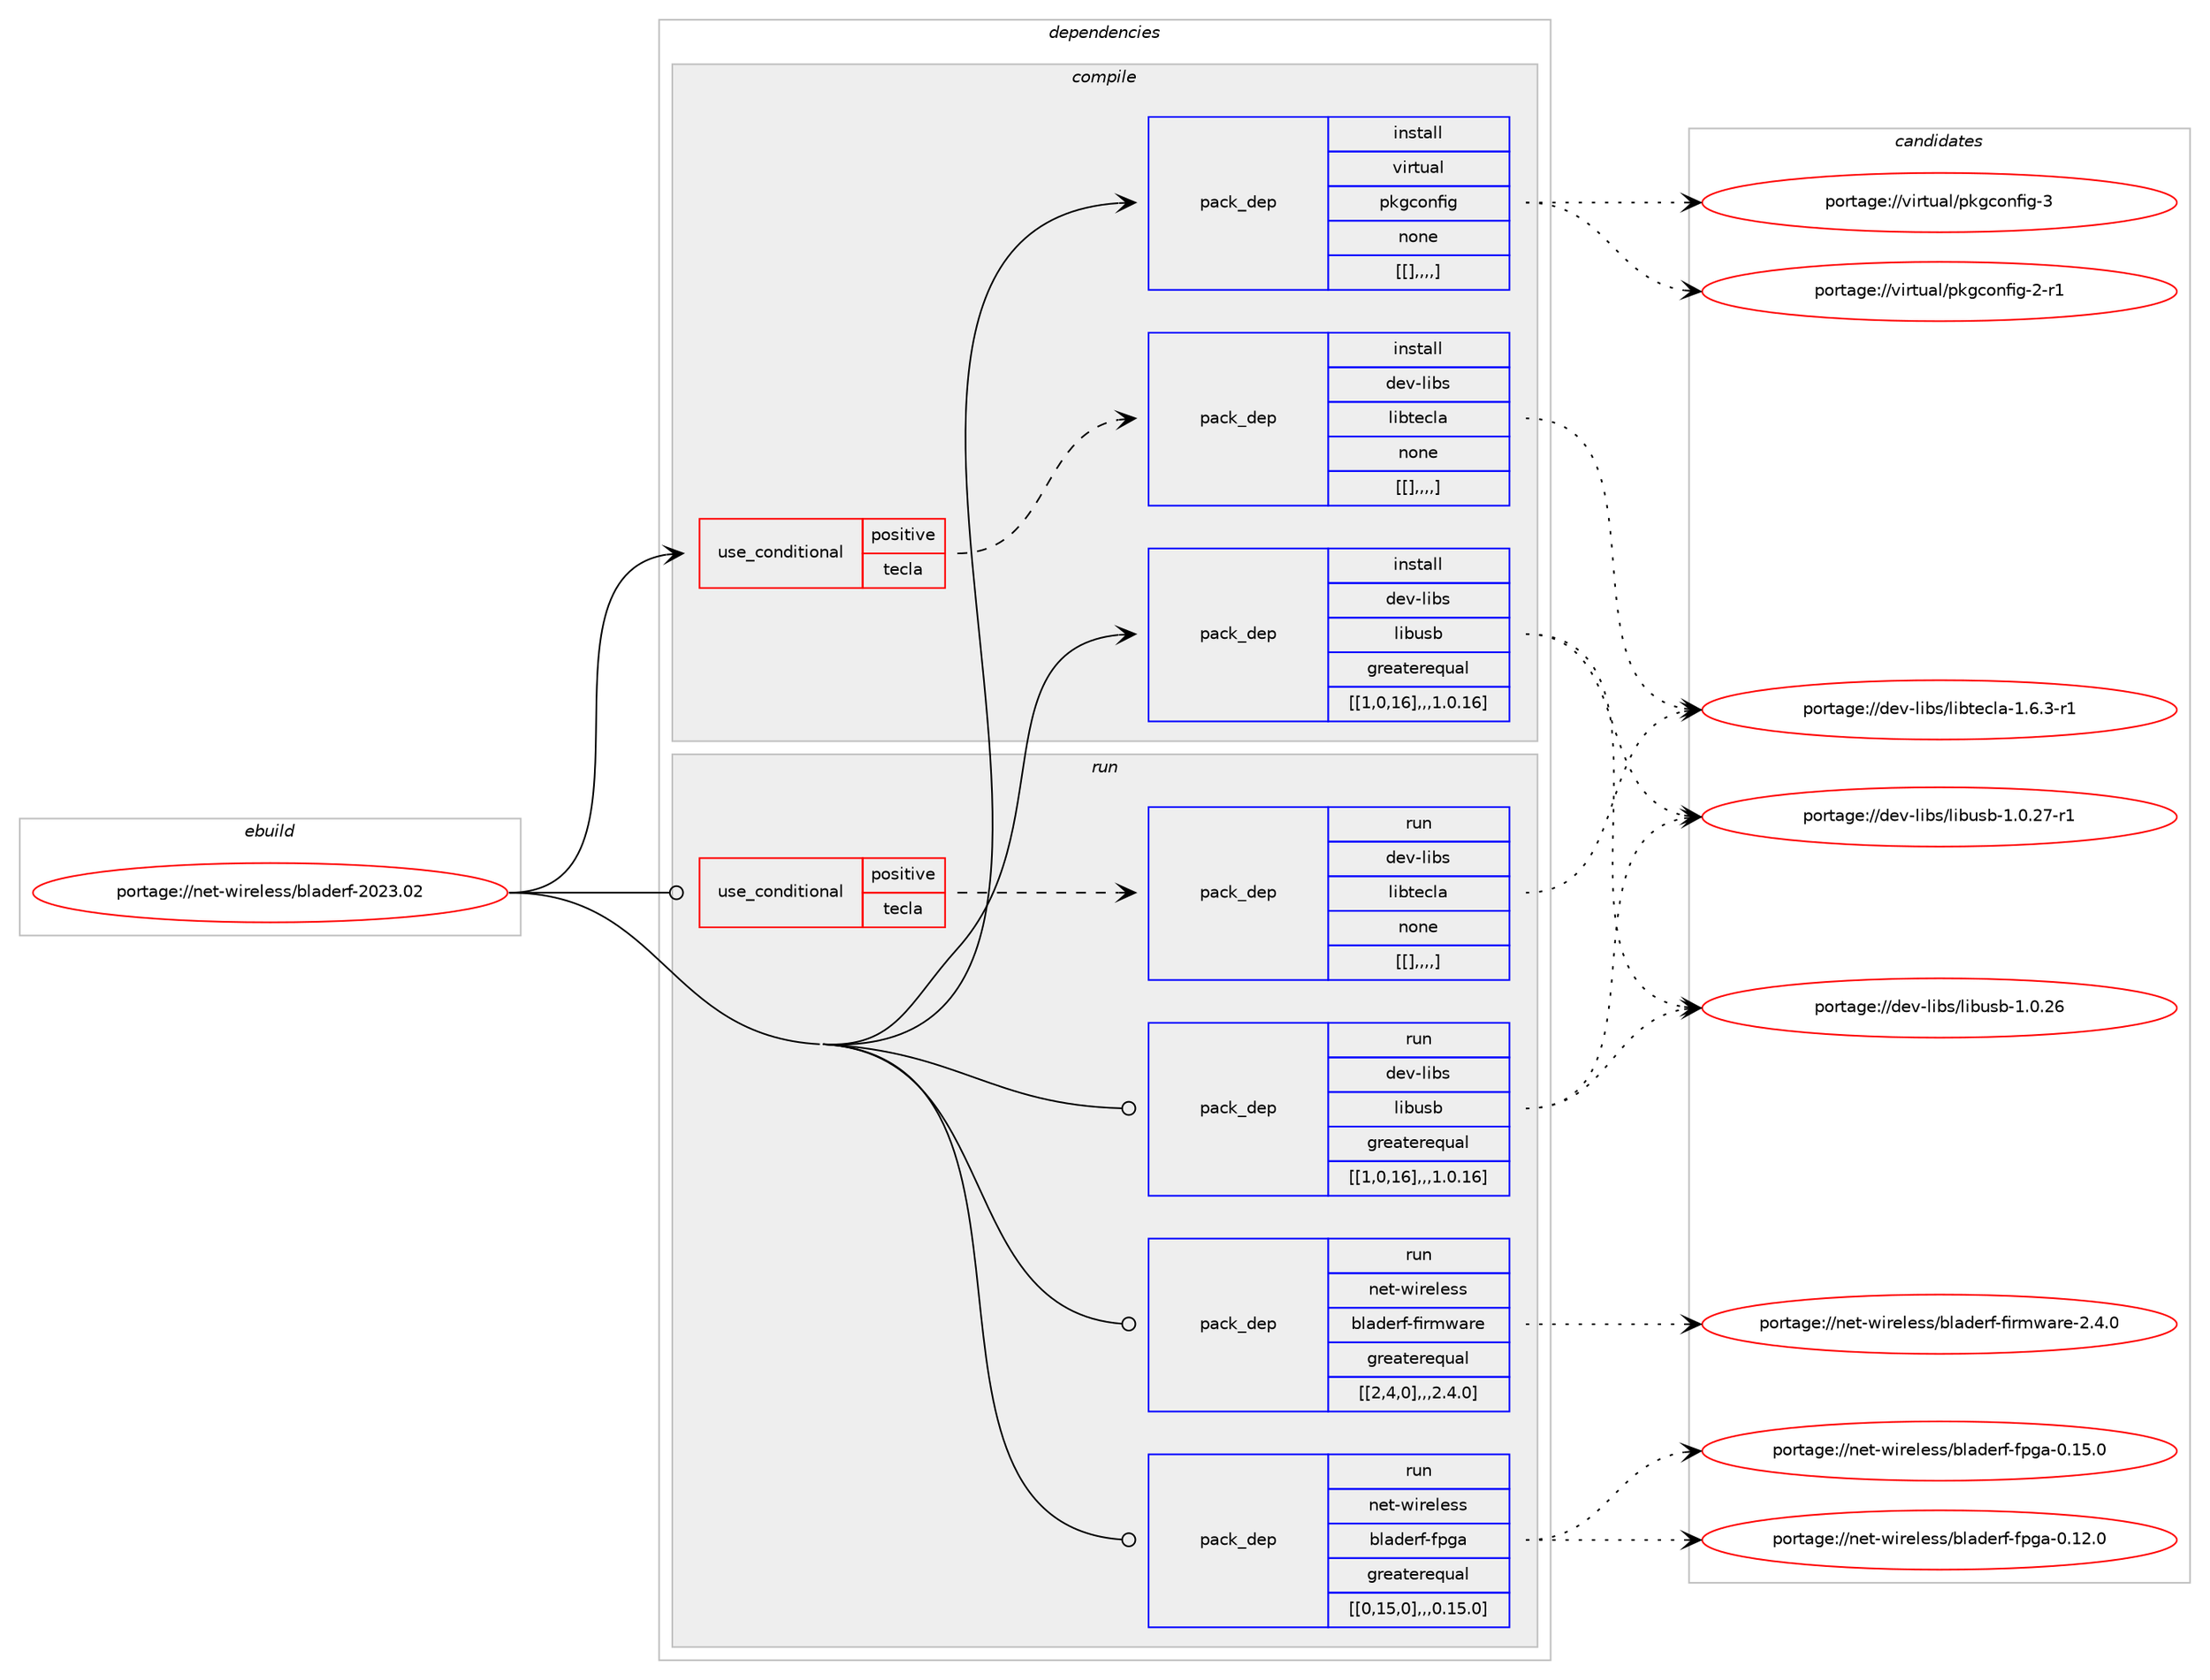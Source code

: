 digraph prolog {

# *************
# Graph options
# *************

newrank=true;
concentrate=true;
compound=true;
graph [rankdir=LR,fontname=Helvetica,fontsize=10,ranksep=1.5];#, ranksep=2.5, nodesep=0.2];
edge  [arrowhead=vee];
node  [fontname=Helvetica,fontsize=10];

# **********
# The ebuild
# **********

subgraph cluster_leftcol {
color=gray;
label=<<i>ebuild</i>>;
id [label="portage://net-wireless/bladerf-2023.02", color=red, width=4, href="../net-wireless/bladerf-2023.02.svg"];
}

# ****************
# The dependencies
# ****************

subgraph cluster_midcol {
color=gray;
label=<<i>dependencies</i>>;
subgraph cluster_compile {
fillcolor="#eeeeee";
style=filled;
label=<<i>compile</i>>;
subgraph cond106431 {
dependency403876 [label=<<TABLE BORDER="0" CELLBORDER="1" CELLSPACING="0" CELLPADDING="4"><TR><TD ROWSPAN="3" CELLPADDING="10">use_conditional</TD></TR><TR><TD>positive</TD></TR><TR><TD>tecla</TD></TR></TABLE>>, shape=none, color=red];
subgraph pack294501 {
dependency403877 [label=<<TABLE BORDER="0" CELLBORDER="1" CELLSPACING="0" CELLPADDING="4" WIDTH="220"><TR><TD ROWSPAN="6" CELLPADDING="30">pack_dep</TD></TR><TR><TD WIDTH="110">install</TD></TR><TR><TD>dev-libs</TD></TR><TR><TD>libtecla</TD></TR><TR><TD>none</TD></TR><TR><TD>[[],,,,]</TD></TR></TABLE>>, shape=none, color=blue];
}
dependency403876:e -> dependency403877:w [weight=20,style="dashed",arrowhead="vee"];
}
id:e -> dependency403876:w [weight=20,style="solid",arrowhead="vee"];
subgraph pack294502 {
dependency403878 [label=<<TABLE BORDER="0" CELLBORDER="1" CELLSPACING="0" CELLPADDING="4" WIDTH="220"><TR><TD ROWSPAN="6" CELLPADDING="30">pack_dep</TD></TR><TR><TD WIDTH="110">install</TD></TR><TR><TD>dev-libs</TD></TR><TR><TD>libusb</TD></TR><TR><TD>greaterequal</TD></TR><TR><TD>[[1,0,16],,,1.0.16]</TD></TR></TABLE>>, shape=none, color=blue];
}
id:e -> dependency403878:w [weight=20,style="solid",arrowhead="vee"];
subgraph pack294503 {
dependency403879 [label=<<TABLE BORDER="0" CELLBORDER="1" CELLSPACING="0" CELLPADDING="4" WIDTH="220"><TR><TD ROWSPAN="6" CELLPADDING="30">pack_dep</TD></TR><TR><TD WIDTH="110">install</TD></TR><TR><TD>virtual</TD></TR><TR><TD>pkgconfig</TD></TR><TR><TD>none</TD></TR><TR><TD>[[],,,,]</TD></TR></TABLE>>, shape=none, color=blue];
}
id:e -> dependency403879:w [weight=20,style="solid",arrowhead="vee"];
}
subgraph cluster_compileandrun {
fillcolor="#eeeeee";
style=filled;
label=<<i>compile and run</i>>;
}
subgraph cluster_run {
fillcolor="#eeeeee";
style=filled;
label=<<i>run</i>>;
subgraph cond106432 {
dependency403880 [label=<<TABLE BORDER="0" CELLBORDER="1" CELLSPACING="0" CELLPADDING="4"><TR><TD ROWSPAN="3" CELLPADDING="10">use_conditional</TD></TR><TR><TD>positive</TD></TR><TR><TD>tecla</TD></TR></TABLE>>, shape=none, color=red];
subgraph pack294504 {
dependency403881 [label=<<TABLE BORDER="0" CELLBORDER="1" CELLSPACING="0" CELLPADDING="4" WIDTH="220"><TR><TD ROWSPAN="6" CELLPADDING="30">pack_dep</TD></TR><TR><TD WIDTH="110">run</TD></TR><TR><TD>dev-libs</TD></TR><TR><TD>libtecla</TD></TR><TR><TD>none</TD></TR><TR><TD>[[],,,,]</TD></TR></TABLE>>, shape=none, color=blue];
}
dependency403880:e -> dependency403881:w [weight=20,style="dashed",arrowhead="vee"];
}
id:e -> dependency403880:w [weight=20,style="solid",arrowhead="odot"];
subgraph pack294505 {
dependency403882 [label=<<TABLE BORDER="0" CELLBORDER="1" CELLSPACING="0" CELLPADDING="4" WIDTH="220"><TR><TD ROWSPAN="6" CELLPADDING="30">pack_dep</TD></TR><TR><TD WIDTH="110">run</TD></TR><TR><TD>dev-libs</TD></TR><TR><TD>libusb</TD></TR><TR><TD>greaterequal</TD></TR><TR><TD>[[1,0,16],,,1.0.16]</TD></TR></TABLE>>, shape=none, color=blue];
}
id:e -> dependency403882:w [weight=20,style="solid",arrowhead="odot"];
subgraph pack294506 {
dependency403883 [label=<<TABLE BORDER="0" CELLBORDER="1" CELLSPACING="0" CELLPADDING="4" WIDTH="220"><TR><TD ROWSPAN="6" CELLPADDING="30">pack_dep</TD></TR><TR><TD WIDTH="110">run</TD></TR><TR><TD>net-wireless</TD></TR><TR><TD>bladerf-firmware</TD></TR><TR><TD>greaterequal</TD></TR><TR><TD>[[2,4,0],,,2.4.0]</TD></TR></TABLE>>, shape=none, color=blue];
}
id:e -> dependency403883:w [weight=20,style="solid",arrowhead="odot"];
subgraph pack294507 {
dependency403884 [label=<<TABLE BORDER="0" CELLBORDER="1" CELLSPACING="0" CELLPADDING="4" WIDTH="220"><TR><TD ROWSPAN="6" CELLPADDING="30">pack_dep</TD></TR><TR><TD WIDTH="110">run</TD></TR><TR><TD>net-wireless</TD></TR><TR><TD>bladerf-fpga</TD></TR><TR><TD>greaterequal</TD></TR><TR><TD>[[0,15,0],,,0.15.0]</TD></TR></TABLE>>, shape=none, color=blue];
}
id:e -> dependency403884:w [weight=20,style="solid",arrowhead="odot"];
}
}

# **************
# The candidates
# **************

subgraph cluster_choices {
rank=same;
color=gray;
label=<<i>candidates</i>>;

subgraph choice294501 {
color=black;
nodesep=1;
choice1001011184510810598115471081059811610199108974549465446514511449 [label="portage://dev-libs/libtecla-1.6.3-r1", color=red, width=4,href="../dev-libs/libtecla-1.6.3-r1.svg"];
dependency403877:e -> choice1001011184510810598115471081059811610199108974549465446514511449:w [style=dotted,weight="100"];
}
subgraph choice294502 {
color=black;
nodesep=1;
choice1001011184510810598115471081059811711598454946484650554511449 [label="portage://dev-libs/libusb-1.0.27-r1", color=red, width=4,href="../dev-libs/libusb-1.0.27-r1.svg"];
choice100101118451081059811547108105981171159845494648465054 [label="portage://dev-libs/libusb-1.0.26", color=red, width=4,href="../dev-libs/libusb-1.0.26.svg"];
dependency403878:e -> choice1001011184510810598115471081059811711598454946484650554511449:w [style=dotted,weight="100"];
dependency403878:e -> choice100101118451081059811547108105981171159845494648465054:w [style=dotted,weight="100"];
}
subgraph choice294503 {
color=black;
nodesep=1;
choice1181051141161179710847112107103991111101021051034551 [label="portage://virtual/pkgconfig-3", color=red, width=4,href="../virtual/pkgconfig-3.svg"];
choice11810511411611797108471121071039911111010210510345504511449 [label="portage://virtual/pkgconfig-2-r1", color=red, width=4,href="../virtual/pkgconfig-2-r1.svg"];
dependency403879:e -> choice1181051141161179710847112107103991111101021051034551:w [style=dotted,weight="100"];
dependency403879:e -> choice11810511411611797108471121071039911111010210510345504511449:w [style=dotted,weight="100"];
}
subgraph choice294504 {
color=black;
nodesep=1;
choice1001011184510810598115471081059811610199108974549465446514511449 [label="portage://dev-libs/libtecla-1.6.3-r1", color=red, width=4,href="../dev-libs/libtecla-1.6.3-r1.svg"];
dependency403881:e -> choice1001011184510810598115471081059811610199108974549465446514511449:w [style=dotted,weight="100"];
}
subgraph choice294505 {
color=black;
nodesep=1;
choice1001011184510810598115471081059811711598454946484650554511449 [label="portage://dev-libs/libusb-1.0.27-r1", color=red, width=4,href="../dev-libs/libusb-1.0.27-r1.svg"];
choice100101118451081059811547108105981171159845494648465054 [label="portage://dev-libs/libusb-1.0.26", color=red, width=4,href="../dev-libs/libusb-1.0.26.svg"];
dependency403882:e -> choice1001011184510810598115471081059811711598454946484650554511449:w [style=dotted,weight="100"];
dependency403882:e -> choice100101118451081059811547108105981171159845494648465054:w [style=dotted,weight="100"];
}
subgraph choice294506 {
color=black;
nodesep=1;
choice110101116451191051141011081011151154798108971001011141024510210511410911997114101455046524648 [label="portage://net-wireless/bladerf-firmware-2.4.0", color=red, width=4,href="../net-wireless/bladerf-firmware-2.4.0.svg"];
dependency403883:e -> choice110101116451191051141011081011151154798108971001011141024510210511410911997114101455046524648:w [style=dotted,weight="100"];
}
subgraph choice294507 {
color=black;
nodesep=1;
choice11010111645119105114101108101115115479810897100101114102451021121039745484649534648 [label="portage://net-wireless/bladerf-fpga-0.15.0", color=red, width=4,href="../net-wireless/bladerf-fpga-0.15.0.svg"];
choice11010111645119105114101108101115115479810897100101114102451021121039745484649504648 [label="portage://net-wireless/bladerf-fpga-0.12.0", color=red, width=4,href="../net-wireless/bladerf-fpga-0.12.0.svg"];
dependency403884:e -> choice11010111645119105114101108101115115479810897100101114102451021121039745484649534648:w [style=dotted,weight="100"];
dependency403884:e -> choice11010111645119105114101108101115115479810897100101114102451021121039745484649504648:w [style=dotted,weight="100"];
}
}

}
